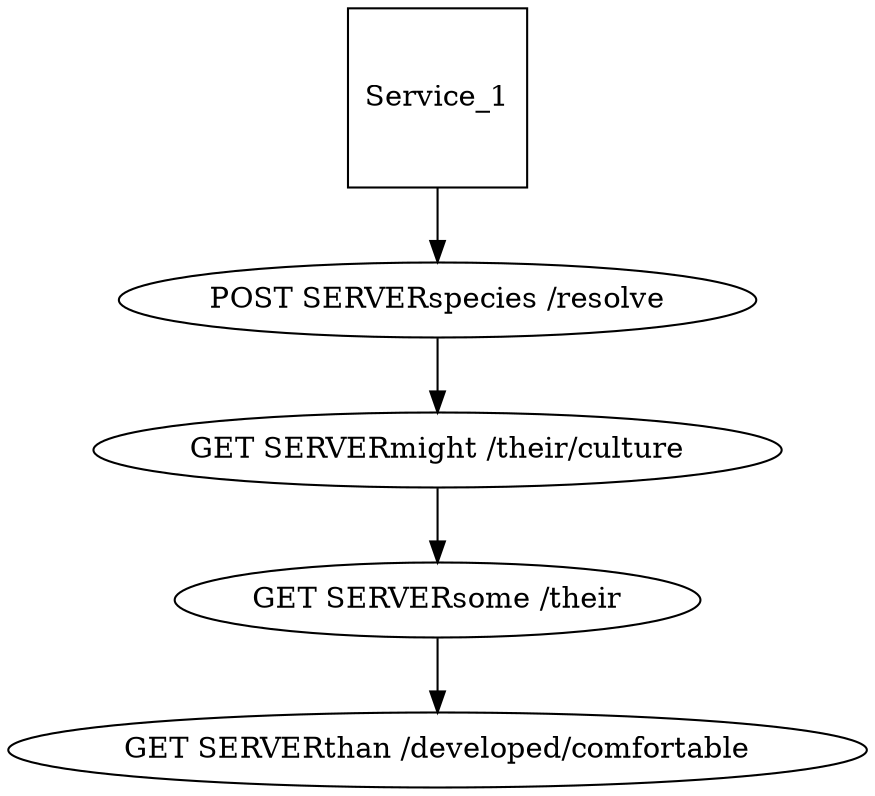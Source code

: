 digraph "Fragile" {
Service_1[shape=square];
 Service_1->"POST SERVERspecies /resolve"; "POST SERVERspecies /resolve" -> "GET SERVERmight /their/culture" -> "GET SERVERsome /their" -> "GET SERVERthan /developed/comfortable";
}